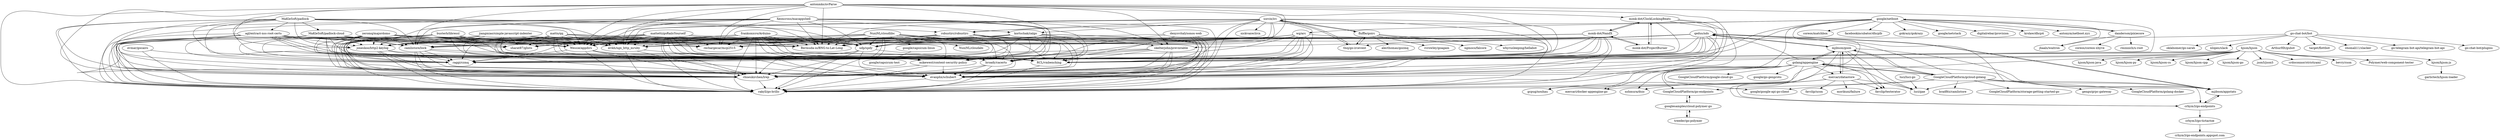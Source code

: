 digraph G {
"antonmks/nvParse" -> "rakyll/go-brillo"
"antonmks/nvParse" -> "chneukirchen/lrep"
"antonmks/nvParse" -> "evanphx/schubert"
"antonmks/nvParse" -> "RCL/vmbenching"
"antonmks/nvParse" -> "broady/cacerts"
"antonmks/nvParse" -> "mikewest/content-security-policy"
"antonmks/nvParse" -> "Bermuda-io/BNG-to-Lat-Long"
"antonmks/nvParse" -> "Wessie/appdirs"
"antonmks/nvParse" -> "erikh/ngx_http_mruby"
"antonmks/nvParse" -> "udp/spdy"
"antonmks/nvParse" -> "joneskoo/http2-keylog"
"antonmks/nvParse" -> "camlistore/lock"
"antonmks/nvParse" -> "rechargecar/mcp2515"
"antonmks/nvParse" -> "skelterjohn/prevmtable"
"antonmks/nvParse" -> "monk-dot/ClockLockingBeats"
"MaKleSoft/padlock" -> "MaKleSoft/padlock-cloud"
"MaKleSoft/padlock" -> "robustirc/robustirc"
"MaKleSoft/padlock" -> "rakyll/go-brillo"
"MaKleSoft/padlock" -> "agl/extract-nss-root-certs"
"MaKleSoft/padlock" -> "chneukirchen/lrep"
"MaKleSoft/padlock" -> "evanphx/schubert"
"MaKleSoft/padlock" -> "RCL/vmbenching"
"MaKleSoft/padlock" -> "broady/cacerts"
"MaKleSoft/padlock" -> "mikewest/content-security-policy"
"MaKleSoft/padlock" -> "Bermuda-io/BNG-to-Lat-Long"
"MaKleSoft/padlock" -> "Wessie/appdirs"
"MaKleSoft/padlock" -> "erikh/ngx_http_mruby"
"MaKleSoft/padlock" -> "udp/spdy"
"MaKleSoft/padlock" -> "joneskoo/http2-keylog"
"MaKleSoft/padlock" -> "camlistore/lock"
"treeder/go-polymer" -> "googlesamples/cloud-polymer-go"
"golang/appengine" -> "mjibson/goon"
"golang/appengine" -> "qedus/nds"
"golang/appengine" -> "GoogleCloudPlatform/gcloud-golang"
"golang/appengine" -> "mercari/datastore"
"golang/appengine" -> "google/google-api-go-client" ["e"=1]
"golang/appengine" -> "GoogleCloudPlatform/google-cloud-go" ["e"=1]
"golang/appengine" -> "mjibson/appstats"
"golang/appengine" -> "crhym3/go-endpoints"
"golang/appengine" -> "luci/gae"
"golang/appengine" -> "gcpug/nouhau" ["e"=1]
"golang/appengine" -> "GoogleCloudPlatform/go-endpoints"
"golang/appengine" -> "mercari/docker-appengine-go"
"golang/appengine" -> "nshmura/dsio"
"golang/appengine" -> "google/go-genproto" ["e"=1]
"golang/appengine" -> "favclip/testerator"
"NuxiNL/cloudlibc" -> "NuxiNL/cloudabi"
"NuxiNL/cloudlibc" -> "rakyll/go-brillo"
"NuxiNL/cloudlibc" -> "chneukirchen/lrep"
"NuxiNL/cloudlibc" -> "evanphx/schubert"
"NuxiNL/cloudlibc" -> "RCL/vmbenching"
"NuxiNL/cloudlibc" -> "broady/cacerts"
"NuxiNL/cloudlibc" -> "mikewest/content-security-policy"
"NuxiNL/cloudlibc" -> "Bermuda-io/BNG-to-Lat-Long"
"NuxiNL/cloudlibc" -> "Wessie/appdirs"
"NuxiNL/cloudlibc" -> "erikh/ngx_http_mruby"
"NuxiNL/cloudlibc" -> "udp/spdy"
"NuxiNL/cloudlibc" -> "google/capsicum-linux"
"NuxiNL/cloudlibc" -> "joneskoo/http2-keylog"
"NuxiNL/cloudlibc" -> "camlistore/lock"
"NuxiNL/cloudlibc" -> "rechargecar/mcp2515"
"google/capsicum-linux" -> "google/capsicum-test"
"mattn/qq" -> "rakyll/go-brillo"
"mattn/qq" -> "chneukirchen/lrep"
"mattn/qq" -> "evanphx/schubert"
"mattn/qq" -> "RCL/vmbenching"
"mattn/qq" -> "broady/cacerts"
"mattn/qq" -> "mikewest/content-security-policy"
"mattn/qq" -> "Bermuda-io/BNG-to-Lat-Long"
"mattn/qq" -> "Wessie/appdirs"
"mattn/qq" -> "erikh/ngx_http_mruby"
"mattn/qq" -> "udp/spdy"
"mattn/qq" -> "joneskoo/http2-keylog"
"mattn/qq" -> "camlistore/lock"
"mattn/qq" -> "rechargecar/mcp2515"
"mattn/qq" -> "raggi/czmq"
"mattn/qq" -> "sharat87/glists"
"hjson/hjson" -> "hjson/hjson-js"
"hjson/hjson" -> "hjson/hjson-java"
"hjson/hjson" -> "hjson/hjson-py"
"hjson/hjson" -> "hjson/hjson-cs"
"hjson/hjson" -> "hjson/hjson-cpp"
"hjson/hjson" -> "hjson/hjson-go"
"hjson/hjson" -> "json5/json5" ["e"=1]
"hjson/hjson" -> "crdoconnor/strictyaml" ["e"=1]
"hjson/hjson" -> "bevry/cson" ["e"=1]
"hjson/hjson" -> "Polymer/web-component-tester" ["e"=1]
"hjson/hjson" -> "raggi/czmq"
"hjson/hjson" -> "rakyll/go-brillo"
"hjson/hjson" -> "chneukirchen/lrep"
"hjson/hjson" -> "evanphx/schubert"
"hjson/hjson" -> "RCL/vmbenching"
"sorcix/irc" -> "nickvanw/ircx"
"sorcix/irc" -> "fluffle/goirc"
"sorcix/irc" -> "robustirc/robustirc"
"sorcix/irc" -> "kortschak/zalgo"
"sorcix/irc" -> "rakyll/go-brillo"
"sorcix/irc" -> "chneukirchen/lrep"
"sorcix/irc" -> "evanphx/schubert"
"sorcix/irc" -> "RCL/vmbenching"
"sorcix/irc" -> "broady/cacerts"
"sorcix/irc" -> "mikewest/content-security-policy"
"sorcix/irc" -> "Bermuda-io/BNG-to-Lat-Long"
"sorcix/irc" -> "Wessie/appdirs"
"sorcix/irc" -> "erikh/ngx_http_mruby"
"sorcix/irc" -> "udp/spdy"
"sorcix/irc" -> "thoj/go-ircevent"
"fluffle/goirc" -> "thoj/go-ircevent"
"fluffle/goirc" -> "sorcix/irc"
"fluffle/goirc" -> "ngmoco/falcore" ["e"=1]
"fluffle/goirc" -> "whyrusleeping/hellabot"
"fluffle/goirc" -> "alecthomas/gozmq" ["e"=1]
"fluffle/goirc" -> "rcrowley/goagain" ["e"=1]
"thoj/go-ircevent" -> "fluffle/goirc"
"thoj/go-ircevent" -> "sorcix/irc"
"mjibson/goon" -> "qedus/nds"
"mjibson/goon" -> "mercari/datastore"
"mjibson/goon" -> "mjibson/appstats"
"mjibson/goon" -> "golang/appengine"
"mjibson/goon" -> "favclip/testerator"
"mjibson/goon" -> "luci/gae"
"mjibson/goon" -> "GoogleCloudPlatform/gcloud-golang"
"mjibson/goon" -> "crhym3/go-endpoints"
"qedus/nds" -> "mjibson/goon"
"qedus/nds" -> "mjibson/appstats"
"qedus/nds" -> "broady/cacerts"
"qedus/nds" -> "luci/gae"
"qedus/nds" -> "rakyll/go-brillo"
"qedus/nds" -> "chneukirchen/lrep"
"qedus/nds" -> "evanphx/schubert"
"qedus/nds" -> "RCL/vmbenching"
"qedus/nds" -> "skelterjohn/prevmtable"
"qedus/nds" -> "mikewest/content-security-policy"
"qedus/nds" -> "Bermuda-io/BNG-to-Lat-Long"
"qedus/nds" -> "Wessie/appdirs"
"qedus/nds" -> "erikh/ngx_http_mruby"
"qedus/nds" -> "udp/spdy"
"qedus/nds" -> "joneskoo/http2-keylog"
"hjson/hjson-js" -> "garlictech/hjson-loader"
"go-chat-bot/bot" -> "go-chat-bot/plugins"
"go-chat-bot/bot" -> "oklahomer/go-sarah"
"go-chat-bot/bot" -> "thoj/go-ircevent"
"go-chat-bot/bot" -> "nlopes/slack" ["e"=1]
"go-chat-bot/bot" -> "ArthurHlt/gubot"
"go-chat-bot/bot" -> "target/flottbot" ["e"=1]
"go-chat-bot/bot" -> "shomali11/slacker" ["e"=1]
"go-chat-bot/bot" -> "go-telegram-bot-api/telegram-bot-api" ["e"=1]
"monk-dot/NandX" -> "monk-dot/ClockLockingBeats"
"monk-dot/NandX" -> "monk-dot/ProjectBurner"
"monk-dot/NandX" -> "rakyll/go-brillo"
"monk-dot/NandX" -> "chneukirchen/lrep"
"monk-dot/NandX" -> "evanphx/schubert"
"monk-dot/NandX" -> "RCL/vmbenching"
"monk-dot/NandX" -> "broady/cacerts"
"monk-dot/NandX" -> "mikewest/content-security-policy"
"monk-dot/NandX" -> "Bermuda-io/BNG-to-Lat-Long"
"monk-dot/NandX" -> "Wessie/appdirs"
"monk-dot/NandX" -> "erikh/ngx_http_mruby"
"monk-dot/NandX" -> "udp/spdy"
"busterb/libressl" -> "rakyll/go-brillo"
"busterb/libressl" -> "chneukirchen/lrep"
"busterb/libressl" -> "evanphx/schubert"
"busterb/libressl" -> "RCL/vmbenching"
"busterb/libressl" -> "broady/cacerts"
"busterb/libressl" -> "mikewest/content-security-policy"
"busterb/libressl" -> "Bermuda-io/BNG-to-Lat-Long"
"busterb/libressl" -> "raggi/czmq"
"busterb/libressl" -> "Wessie/appdirs"
"busterb/libressl" -> "erikh/ngx_http_mruby"
"RCL/vmbenching" -> "rakyll/go-brillo"
"monk-dot/ClockLockingBeats" -> "monk-dot/ProjectBurner"
"monk-dot/ClockLockingBeats" -> "monk-dot/NandX"
"monk-dot/ClockLockingBeats" -> "rakyll/go-brillo"
"monk-dot/ClockLockingBeats" -> "chneukirchen/lrep"
"monk-dot/ClockLockingBeats" -> "evanphx/schubert"
"monk-dot/ClockLockingBeats" -> "RCL/vmbenching"
"zeromq/majordomo" -> "rakyll/go-brillo"
"zeromq/majordomo" -> "chneukirchen/lrep"
"zeromq/majordomo" -> "evanphx/schubert"
"zeromq/majordomo" -> "RCL/vmbenching"
"zeromq/majordomo" -> "broady/cacerts"
"zeromq/majordomo" -> "mikewest/content-security-policy"
"zeromq/majordomo" -> "Bermuda-io/BNG-to-Lat-Long"
"zeromq/majordomo" -> "Wessie/appdirs"
"zeromq/majordomo" -> "erikh/ngx_http_mruby"
"zeromq/majordomo" -> "udp/spdy"
"zeromq/majordomo" -> "joneskoo/http2-keylog"
"zeromq/majordomo" -> "camlistore/lock"
"zeromq/majordomo" -> "rechargecar/mcp2515"
"zeromq/majordomo" -> "raggi/czmq"
"zeromq/majordomo" -> "sharat87/glists"
"google/netboot" -> "danderson/pixiecore"
"google/netboot" -> "coreos/matchbox" ["e"=1]
"google/netboot" -> "jhaals/waitron"
"google/netboot" -> "facebookincubator/dhcplb" ["e"=1]
"google/netboot" -> "gokrazy/gokrazy" ["e"=1]
"google/netboot" -> "google/netstack" ["e"=1]
"google/netboot" -> "robustirc/robustirc"
"google/netboot" -> "digitalrebar/provision" ["e"=1]
"google/netboot" -> "krolaw/dhcp4" ["e"=1]
"google/netboot" -> "antonym/netboot.xyz" ["e"=1]
"google/netboot" -> "rakyll/go-brillo"
"google/netboot" -> "wg/arc"
"google/netboot" -> "chneukirchen/lrep"
"google/netboot" -> "evanphx/schubert"
"google/netboot" -> "RCL/vmbenching"
"Xeoncross/macappshell" -> "rakyll/go-brillo"
"Xeoncross/macappshell" -> "chneukirchen/lrep"
"Xeoncross/macappshell" -> "evanphx/schubert"
"Xeoncross/macappshell" -> "skelterjohn/prevmtable"
"Xeoncross/macappshell" -> "RCL/vmbenching"
"Xeoncross/macappshell" -> "broady/cacerts"
"Xeoncross/macappshell" -> "mikewest/content-security-policy"
"Xeoncross/macappshell" -> "Bermuda-io/BNG-to-Lat-Long"
"Xeoncross/macappshell" -> "Wessie/appdirs"
"Xeoncross/macappshell" -> "erikh/ngx_http_mruby"
"Xeoncross/macappshell" -> "udp/spdy"
"Xeoncross/macappshell" -> "joneskoo/http2-keylog"
"Xeoncross/macappshell" -> "camlistore/lock"
"Xeoncross/macappshell" -> "rechargecar/mcp2515"
"Xeoncross/macappshell" -> "kortschak/zalgo"
"franksmicro/Arduino" -> "rechargecar/mcp2515"
"franksmicro/Arduino" -> "rakyll/go-brillo"
"franksmicro/Arduino" -> "chneukirchen/lrep"
"franksmicro/Arduino" -> "evanphx/schubert"
"franksmicro/Arduino" -> "RCL/vmbenching"
"franksmicro/Arduino" -> "broady/cacerts"
"franksmicro/Arduino" -> "mikewest/content-security-policy"
"franksmicro/Arduino" -> "Bermuda-io/BNG-to-Lat-Long"
"franksmicro/Arduino" -> "Wessie/appdirs"
"franksmicro/Arduino" -> "erikh/ngx_http_mruby"
"franksmicro/Arduino" -> "udp/spdy"
"franksmicro/Arduino" -> "joneskoo/http2-keylog"
"franksmicro/Arduino" -> "camlistore/lock"
"GoogleCloudPlatform/gcloud-golang" -> "qedus/nds"
"GoogleCloudPlatform/gcloud-golang" -> "golang/appengine"
"GoogleCloudPlatform/gcloud-golang" -> "mjibson/goon"
"GoogleCloudPlatform/gcloud-golang" -> "mjibson/appstats"
"GoogleCloudPlatform/gcloud-golang" -> "google/google-api-go-client" ["e"=1]
"GoogleCloudPlatform/gcloud-golang" -> "crhym3/go-endpoints"
"GoogleCloudPlatform/gcloud-golang" -> "GoogleCloudPlatform/storage-getting-started-go"
"GoogleCloudPlatform/gcloud-golang" -> "gengo/grpc-gateway" ["e"=1]
"GoogleCloudPlatform/gcloud-golang" -> "GoogleCloudPlatform/golang-docker"
"GoogleCloudPlatform/gcloud-golang" -> "GoogleCloudPlatform/go-endpoints"
"GoogleCloudPlatform/gcloud-golang" -> "bradfitz/camlistore" ["e"=1]
"GoogleCloudPlatform/go-endpoints" -> "googlesamples/cloud-polymer-go"
"googlesamples/cloud-polymer-go" -> "treeder/go-polymer"
"googlesamples/cloud-polymer-go" -> "GoogleCloudPlatform/go-endpoints"
"monk-dot/ProjectBurner" -> "monk-dot/ClockLockingBeats"
"monk-dot/ProjectBurner" -> "monk-dot/NandX"
"denysvitali/sonos-web" -> "rakyll/go-brillo"
"denysvitali/sonos-web" -> "chneukirchen/lrep"
"denysvitali/sonos-web" -> "evanphx/schubert"
"denysvitali/sonos-web" -> "RCL/vmbenching"
"denysvitali/sonos-web" -> "broady/cacerts"
"denysvitali/sonos-web" -> "mikewest/content-security-policy"
"denysvitali/sonos-web" -> "Bermuda-io/BNG-to-Lat-Long"
"agl/extract-nss-root-certs" -> "rakyll/go-brillo"
"agl/extract-nss-root-certs" -> "chneukirchen/lrep"
"agl/extract-nss-root-certs" -> "evanphx/schubert"
"agl/extract-nss-root-certs" -> "RCL/vmbenching"
"agl/extract-nss-root-certs" -> "broady/cacerts"
"agl/extract-nss-root-certs" -> "mikewest/content-security-policy"
"agl/extract-nss-root-certs" -> "Bermuda-io/BNG-to-Lat-Long"
"agl/extract-nss-root-certs" -> "Wessie/appdirs"
"agl/extract-nss-root-certs" -> "erikh/ngx_http_mruby"
"agl/extract-nss-root-certs" -> "udp/spdy"
"agl/extract-nss-root-certs" -> "joneskoo/http2-keylog"
"agl/extract-nss-root-certs" -> "camlistore/lock"
"agl/extract-nss-root-certs" -> "rechargecar/mcp2515"
"agl/extract-nss-root-certs" -> "raggi/czmq"
"agl/extract-nss-root-certs" -> "sharat87/glists"
"danderson/pixiecore" -> "google/netboot"
"danderson/pixiecore" -> "jhaals/waitron"
"danderson/pixiecore" -> "rminnich/u-root"
"danderson/pixiecore" -> "coreos/coreos-xhyve" ["e"=1]
"robustirc/robustirc" -> "rakyll/go-brillo"
"robustirc/robustirc" -> "chneukirchen/lrep"
"robustirc/robustirc" -> "evanphx/schubert"
"robustirc/robustirc" -> "RCL/vmbenching"
"robustirc/robustirc" -> "broady/cacerts"
"robustirc/robustirc" -> "mikewest/content-security-policy"
"robustirc/robustirc" -> "Bermuda-io/BNG-to-Lat-Long"
"robustirc/robustirc" -> "Wessie/appdirs"
"robustirc/robustirc" -> "erikh/ngx_http_mruby"
"robustirc/robustirc" -> "raggi/czmq"
"robustirc/robustirc" -> "udp/spdy"
"robustirc/robustirc" -> "joneskoo/http2-keylog"
"robustirc/robustirc" -> "sharat87/glists"
"robustirc/robustirc" -> "camlistore/lock"
"robustirc/robustirc" -> "rechargecar/mcp2515"
"wg/arc" -> "rakyll/go-brillo"
"wg/arc" -> "chneukirchen/lrep"
"wg/arc" -> "evanphx/schubert"
"wg/arc" -> "RCL/vmbenching"
"wg/arc" -> "broady/cacerts"
"wg/arc" -> "mikewest/content-security-policy"
"wg/arc" -> "Bermuda-io/BNG-to-Lat-Long"
"wg/arc" -> "Wessie/appdirs"
"wg/arc" -> "erikh/ngx_http_mruby"
"wg/arc" -> "udp/spdy"
"wg/arc" -> "joneskoo/http2-keylog"
"wg/arc" -> "camlistore/lock"
"wg/arc" -> "raggi/czmq"
"wg/arc" -> "rechargecar/mcp2515"
"wg/arc" -> "sharat87/glists"
"mercari/datastore" -> "mjibson/goon"
"mercari/datastore" -> "gcpug/nouhau" ["e"=1]
"mercari/datastore" -> "luci/gae"
"mercari/datastore" -> "favclip/ucon"
"mercari/datastore" -> "favclip/testerator"
"mercari/datastore" -> "mercari/docker-appengine-go"
"mercari/datastore" -> "morikuni/failure" ["e"=1]
"mercari/datastore" -> "nshmura/dsio"
"luci/luci-go" -> "luci/gae"
"kortschak/zalgo" -> "rakyll/go-brillo"
"kortschak/zalgo" -> "chneukirchen/lrep"
"kortschak/zalgo" -> "evanphx/schubert"
"kortschak/zalgo" -> "RCL/vmbenching"
"kortschak/zalgo" -> "broady/cacerts"
"kortschak/zalgo" -> "mikewest/content-security-policy"
"kortschak/zalgo" -> "Bermuda-io/BNG-to-Lat-Long"
"kortschak/zalgo" -> "Wessie/appdirs"
"kortschak/zalgo" -> "erikh/ngx_http_mruby"
"kortschak/zalgo" -> "raggi/czmq"
"kortschak/zalgo" -> "udp/spdy"
"kortschak/zalgo" -> "joneskoo/http2-keylog"
"kortschak/zalgo" -> "skelterjohn/prevmtable"
"kortschak/zalgo" -> "camlistore/lock"
"kortschak/zalgo" -> "sharat87/glists"
"mjibson/appstats" -> "crhym3/go-endpoints"
"mjibson/appstats" -> "qedus/nds"
"crhym3/go-endpoints" -> "mjibson/appstats"
"crhym3/go-endpoints" -> "crhym3/go-tictactoe"
"jiangmiao/simple-javascript-indenter" -> "rakyll/go-brillo"
"jiangmiao/simple-javascript-indenter" -> "chneukirchen/lrep"
"jiangmiao/simple-javascript-indenter" -> "evanphx/schubert"
"jiangmiao/simple-javascript-indenter" -> "RCL/vmbenching"
"jiangmiao/simple-javascript-indenter" -> "broady/cacerts"
"jiangmiao/simple-javascript-indenter" -> "mikewest/content-security-policy"
"jiangmiao/simple-javascript-indenter" -> "Bermuda-io/BNG-to-Lat-Long"
"jiangmiao/simple-javascript-indenter" -> "raggi/czmq"
"jiangmiao/simple-javascript-indenter" -> "Wessie/appdirs"
"jiangmiao/simple-javascript-indenter" -> "erikh/ngx_http_mruby"
"jiangmiao/simple-javascript-indenter" -> "udp/spdy"
"jiangmiao/simple-javascript-indenter" -> "sharat87/glists"
"jiangmiao/simple-javascript-indenter" -> "joneskoo/http2-keylog"
"mattetti/goRailsYourself" -> "rakyll/go-brillo"
"mattetti/goRailsYourself" -> "chneukirchen/lrep"
"mattetti/goRailsYourself" -> "evanphx/schubert"
"mattetti/goRailsYourself" -> "RCL/vmbenching"
"mattetti/goRailsYourself" -> "broady/cacerts"
"mattetti/goRailsYourself" -> "mikewest/content-security-policy"
"mattetti/goRailsYourself" -> "Bermuda-io/BNG-to-Lat-Long"
"mattetti/goRailsYourself" -> "Wessie/appdirs"
"mattetti/goRailsYourself" -> "erikh/ngx_http_mruby"
"mattetti/goRailsYourself" -> "raggi/czmq"
"mattetti/goRailsYourself" -> "udp/spdy"
"mattetti/goRailsYourself" -> "joneskoo/http2-keylog"
"mattetti/goRailsYourself" -> "camlistore/lock"
"mattetti/goRailsYourself" -> "sharat87/glists"
"mattetti/goRailsYourself" -> "rechargecar/mcp2515"
"evmar/gocairo" -> "raggi/czmq"
"evmar/gocairo" -> "rakyll/go-brillo"
"camlistore/lock" -> "rakyll/go-brillo"
"camlistore/lock" -> "broady/cacerts"
"camlistore/lock" -> "chneukirchen/lrep"
"camlistore/lock" -> "evanphx/schubert"
"camlistore/lock" -> "RCL/vmbenching"
"camlistore/lock" -> "raggi/czmq"
"crhym3/go-tictactoe" -> "crhym3/go-endpoints.appspot.com"
"MaKleSoft/padlock-cloud" -> "rakyll/go-brillo"
"MaKleSoft/padlock-cloud" -> "chneukirchen/lrep"
"MaKleSoft/padlock-cloud" -> "evanphx/schubert"
"MaKleSoft/padlock-cloud" -> "RCL/vmbenching"
"MaKleSoft/padlock-cloud" -> "broady/cacerts"
"MaKleSoft/padlock-cloud" -> "mikewest/content-security-policy"
"MaKleSoft/padlock-cloud" -> "Bermuda-io/BNG-to-Lat-Long"
"MaKleSoft/padlock-cloud" -> "Wessie/appdirs"
"MaKleSoft/padlock-cloud" -> "erikh/ngx_http_mruby"
"MaKleSoft/padlock-cloud" -> "udp/spdy"
"MaKleSoft/padlock-cloud" -> "joneskoo/http2-keylog"
"MaKleSoft/padlock-cloud" -> "raggi/czmq"
"MaKleSoft/padlock-cloud" -> "camlistore/lock"
"MaKleSoft/padlock-cloud" -> "rechargecar/mcp2515"
"MaKleSoft/padlock-cloud" -> "sharat87/glists"
"skelterjohn/prevmtable" -> "rakyll/go-brillo"
"skelterjohn/prevmtable" -> "chneukirchen/lrep"
"skelterjohn/prevmtable" -> "evanphx/schubert"
"skelterjohn/prevmtable" -> "RCL/vmbenching"
"skelterjohn/prevmtable" -> "broady/cacerts"
"skelterjohn/prevmtable" -> "mikewest/content-security-policy"
"skelterjohn/prevmtable" -> "raggi/czmq"
"mikewest/content-security-policy" -> "rakyll/go-brillo"
"mikewest/content-security-policy" -> "chneukirchen/lrep"
"mikewest/content-security-policy" -> "evanphx/schubert"
"udp/spdy" -> "rakyll/go-brillo"
"udp/spdy" -> "chneukirchen/lrep"
"udp/spdy" -> "evanphx/schubert"
"udp/spdy" -> "RCL/vmbenching"
"udp/spdy" -> "raggi/czmq"
"erikh/ngx_http_mruby" -> "rakyll/go-brillo"
"erikh/ngx_http_mruby" -> "chneukirchen/lrep"
"erikh/ngx_http_mruby" -> "evanphx/schubert"
"joneskoo/http2-keylog" -> "rakyll/go-brillo"
"joneskoo/http2-keylog" -> "chneukirchen/lrep"
"joneskoo/http2-keylog" -> "evanphx/schubert"
"joneskoo/http2-keylog" -> "RCL/vmbenching"
"joneskoo/http2-keylog" -> "raggi/czmq"
"Wessie/appdirs" -> "rakyll/go-brillo"
"Wessie/appdirs" -> "chneukirchen/lrep"
"Wessie/appdirs" -> "evanphx/schubert"
"Wessie/appdirs" -> "RCL/vmbenching"
"Wessie/appdirs" -> "raggi/czmq"
"broady/cacerts" -> "rakyll/go-brillo"
"broady/cacerts" -> "chneukirchen/lrep"
"broady/cacerts" -> "evanphx/schubert"
"chneukirchen/lrep" -> "rakyll/go-brillo"
"evanphx/schubert" -> "rakyll/go-brillo"
"antonmks/nvParse" ["l"="-16.528,-0.974"]
"rakyll/go-brillo" ["l"="-16.506,-1.003"]
"chneukirchen/lrep" ["l"="-16.503,-0.998"]
"evanphx/schubert" ["l"="-16.509,-0.999"]
"RCL/vmbenching" ["l"="-16.502,-0.999"]
"broady/cacerts" ["l"="-16.502,-0.989"]
"mikewest/content-security-policy" ["l"="-16.498,-0.994"]
"Bermuda-io/BNG-to-Lat-Long" ["l"="-16.502,-0.995"]
"Wessie/appdirs" ["l"="-16.501,-0.986"]
"erikh/ngx_http_mruby" ["l"="-16.495,-0.987"]
"udp/spdy" ["l"="-16.49,-0.994"]
"joneskoo/http2-keylog" ["l"="-16.51,-0.99"]
"camlistore/lock" ["l"="-16.493,-1.002"]
"rechargecar/mcp2515" ["l"="-16.503,-1.007"]
"skelterjohn/prevmtable" ["l"="-16.51,-0.975"]
"monk-dot/ClockLockingBeats" ["l"="-16.512,-0.963"]
"MaKleSoft/padlock" ["l"="-16.466,-1.014"]
"MaKleSoft/padlock-cloud" ["l"="-16.485,-1.013"]
"robustirc/robustirc" ["l"="-16.498,-1.021"]
"agl/extract-nss-root-certs" ["l"="-16.477,-0.993"]
"treeder/go-polymer" ["l"="-16.592,-0.761"]
"googlesamples/cloud-polymer-go" ["l"="-16.581,-0.788"]
"golang/appengine" ["l"="-16.534,-0.866"]
"mjibson/goon" ["l"="-16.525,-0.89"]
"qedus/nds" ["l"="-16.517,-0.946"]
"GoogleCloudPlatform/gcloud-golang" ["l"="-16.561,-0.874"]
"mercari/datastore" ["l"="-16.508,-0.85"]
"google/google-api-go-client" ["l"="-12.986,1.742"]
"GoogleCloudPlatform/google-cloud-go" ["l"="-13.125,1.599"]
"mjibson/appstats" ["l"="-16.54,-0.907"]
"crhym3/go-endpoints" ["l"="-16.56,-0.895"]
"luci/gae" ["l"="-16.498,-0.884"]
"gcpug/nouhau" ["l"="-10.766,-23.61"]
"GoogleCloudPlatform/go-endpoints" ["l"="-16.568,-0.821"]
"mercari/docker-appengine-go" ["l"="-16.532,-0.831"]
"nshmura/dsio" ["l"="-16.513,-0.827"]
"google/go-genproto" ["l"="-13.461,2.013"]
"favclip/testerator" ["l"="-16.508,-0.868"]
"NuxiNL/cloudlibc" ["l"="-16.537,-0.993"]
"NuxiNL/cloudabi" ["l"="-16.582,-0.978"]
"google/capsicum-linux" ["l"="-16.612,-0.991"]
"google/capsicum-test" ["l"="-16.645,-0.989"]
"mattn/qq" ["l"="-16.487,-1.022"]
"raggi/czmq" ["l"="-16.508,-1.009"]
"sharat87/glists" ["l"="-16.495,-1.01"]
"hjson/hjson" ["l"="-16.556,-1.054"]
"hjson/hjson-js" ["l"="-16.572,-1.122"]
"hjson/hjson-java" ["l"="-16.598,-1.046"]
"hjson/hjson-py" ["l"="-16.605,-1.069"]
"hjson/hjson-cs" ["l"="-16.552,-1.094"]
"hjson/hjson-cpp" ["l"="-16.577,-1.084"]
"hjson/hjson-go" ["l"="-16.608,-1.1"]
"json5/json5" ["l"="24.823,-34.666"]
"crdoconnor/strictyaml" ["l"="-12.202,-5.371"]
"bevry/cson" ["l"="11.463,-31.748"]
"Polymer/web-component-tester" ["l"="29.132,-35.428"]
"sorcix/irc" ["l"="-16.457,-0.987"]
"nickvanw/ircx" ["l"="-16.431,-0.961"]
"fluffle/goirc" ["l"="-16.402,-0.974"]
"kortschak/zalgo" ["l"="-16.494,-0.977"]
"thoj/go-ircevent" ["l"="-16.388,-1.001"]
"ngmoco/falcore" ["l"="-14.783,3.905"]
"whyrusleeping/hellabot" ["l"="-16.364,-0.95"]
"alecthomas/gozmq" ["l"="-14.803,3.788"]
"rcrowley/goagain" ["l"="-12.793,1.84"]
"garlictech/hjson-loader" ["l"="-16.578,-1.147"]
"go-chat-bot/bot" ["l"="-16.31,-1.017"]
"go-chat-bot/plugins" ["l"="-16.285,-0.993"]
"oklahomer/go-sarah" ["l"="-16.273,-1.045"]
"nlopes/slack" ["l"="-13.232,1.592"]
"ArthurHlt/gubot" ["l"="-16.28,-1.015"]
"target/flottbot" ["l"="29.26,-27.987"]
"shomali11/slacker" ["l"="-13.599,1.481"]
"go-telegram-bot-api/telegram-bot-api" ["l"="-13.377,1.263"]
"monk-dot/NandX" ["l"="-16.498,-0.965"]
"monk-dot/ProjectBurner" ["l"="-16.497,-0.941"]
"busterb/libressl" ["l"="-16.52,-0.986"]
"zeromq/majordomo" ["l"="-16.481,-1.001"]
"google/netboot" ["l"="-16.487,-1.06"]
"danderson/pixiecore" ["l"="-16.471,-1.112"]
"coreos/matchbox" ["l"="-11.158,0.485"]
"jhaals/waitron" ["l"="-16.463,-1.089"]
"facebookincubator/dhcplb" ["l"="-11.459,1.367"]
"gokrazy/gokrazy" ["l"="-13.359,1.94"]
"google/netstack" ["l"="-13.066,1.759"]
"digitalrebar/provision" ["l"="30.068,-21.96"]
"krolaw/dhcp4" ["l"="-11.492,1.359"]
"antonym/netboot.xyz" ["l"="-9.307,-17.662"]
"wg/arc" ["l"="-16.513,-1.023"]
"Xeoncross/macappshell" ["l"="-16.481,-0.97"]
"franksmicro/Arduino" ["l"="-16.52,-1.01"]
"GoogleCloudPlatform/storage-getting-started-go" ["l"="-16.585,-0.854"]
"gengo/grpc-gateway" ["l"="-15.485,0.626"]
"GoogleCloudPlatform/golang-docker" ["l"="-16.613,-0.852"]
"bradfitz/camlistore" ["l"="-12.741,1.952"]
"denysvitali/sonos-web" ["l"="-16.534,-1.013"]
"rminnich/u-root" ["l"="-16.459,-1.145"]
"coreos/coreos-xhyve" ["l"="-14.507,-6.584"]
"favclip/ucon" ["l"="-16.485,-0.815"]
"morikuni/failure" ["l"="-10.66,-23.52"]
"luci/luci-go" ["l"="-16.461,-0.86"]
"crhym3/go-tictactoe" ["l"="-16.594,-0.896"]
"jiangmiao/simple-javascript-indenter" ["l"="-16.521,-0.998"]
"mattetti/goRailsYourself" ["l"="-16.485,-0.985"]
"evmar/gocairo" ["l"="-16.524,-1.038"]
"crhym3/go-endpoints.appspot.com" ["l"="-16.615,-0.895"]
}